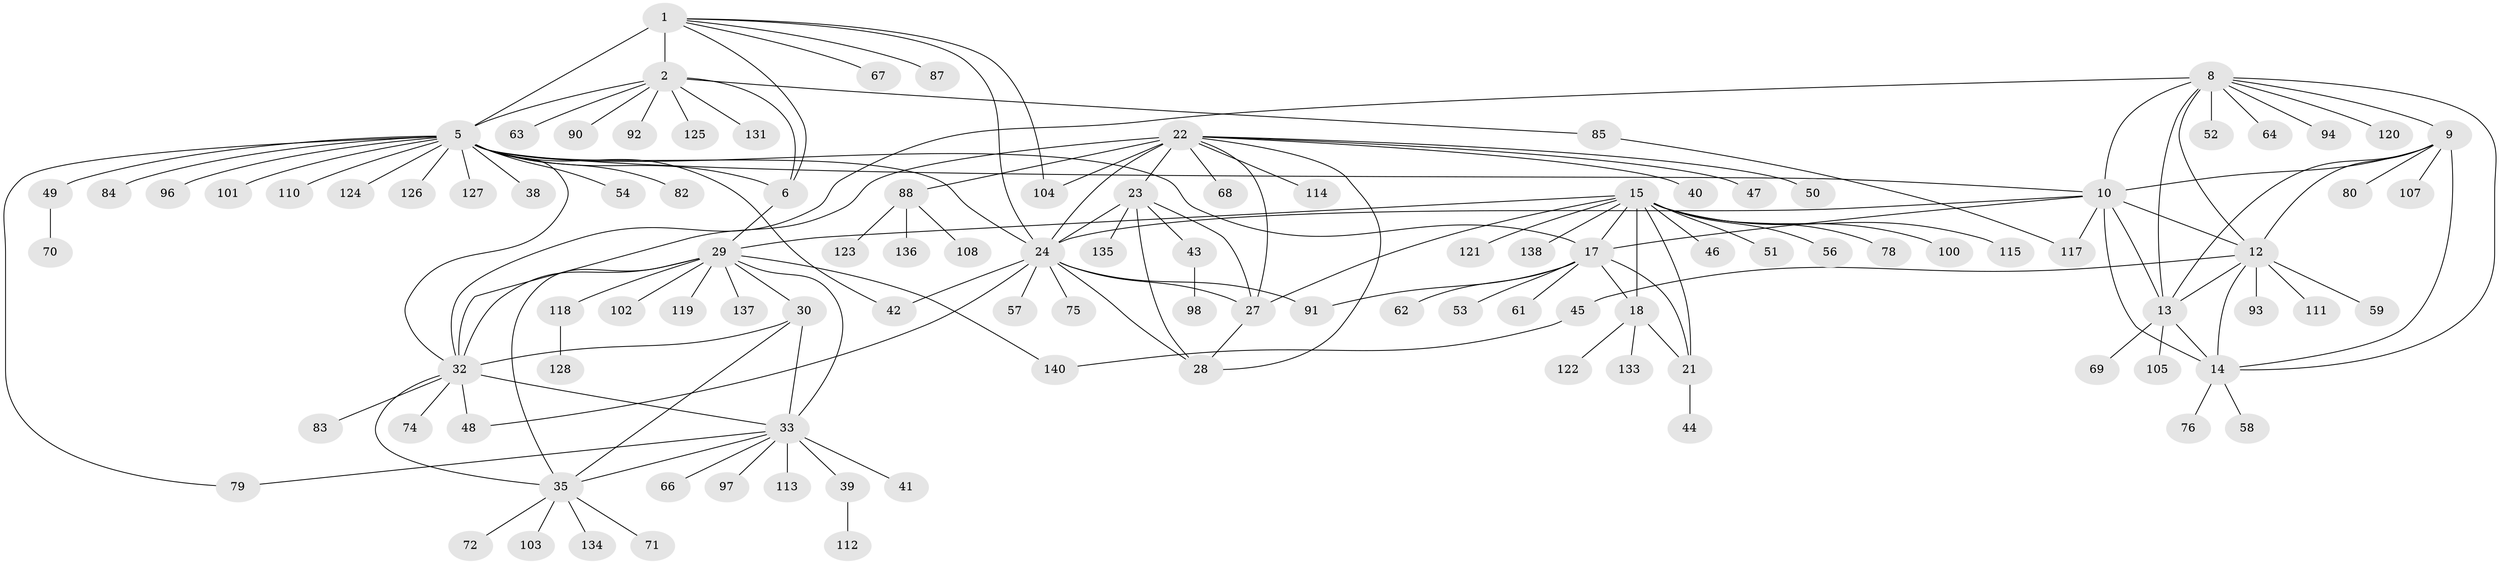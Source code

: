 // original degree distribution, {6: 0.014285714285714285, 8: 0.05, 10: 0.02857142857142857, 15: 0.007142857142857143, 14: 0.014285714285714285, 12: 0.02142857142857143, 11: 0.03571428571428571, 9: 0.02142857142857143, 7: 0.05714285714285714, 2: 0.16428571428571428, 1: 0.5714285714285714, 3: 0.007142857142857143, 4: 0.007142857142857143}
// Generated by graph-tools (version 1.1) at 2025/11/02/27/25 16:11:30]
// undirected, 110 vertices, 152 edges
graph export_dot {
graph [start="1"]
  node [color=gray90,style=filled];
  1 [super="+4"];
  2 [super="+3"];
  5 [super="+7"];
  6 [super="+37"];
  8 [super="+116"];
  9 [super="+73"];
  10 [super="+11"];
  12 [super="+109"];
  13 [super="+86"];
  14 [super="+139"];
  15 [super="+16"];
  17 [super="+19"];
  18 [super="+20"];
  21;
  22 [super="+26"];
  23 [super="+25"];
  24 [super="+36"];
  27;
  28 [super="+95"];
  29 [super="+31"];
  30;
  32 [super="+77"];
  33 [super="+34"];
  35 [super="+130"];
  38;
  39;
  40;
  41 [super="+106"];
  42;
  43 [super="+55"];
  44;
  45;
  46;
  47;
  48;
  49;
  50;
  51;
  52;
  53 [super="+60"];
  54;
  56;
  57 [super="+81"];
  58;
  59;
  61;
  62;
  63;
  64 [super="+65"];
  66;
  67;
  68;
  69;
  70;
  71;
  72;
  74;
  75;
  76;
  78;
  79;
  80 [super="+99"];
  82;
  83;
  84;
  85 [super="+129"];
  87;
  88 [super="+89"];
  90;
  91;
  92;
  93;
  94;
  96;
  97;
  98;
  100;
  101;
  102;
  103;
  104;
  105;
  107;
  108;
  110;
  111;
  112;
  113;
  114;
  115;
  117;
  118;
  119;
  120;
  121;
  122;
  123;
  124;
  125;
  126;
  127;
  128 [super="+132"];
  131;
  133;
  134;
  135;
  136;
  137;
  138;
  140;
  1 -- 2 [weight=4];
  1 -- 5 [weight=4];
  1 -- 6 [weight=2];
  1 -- 67;
  1 -- 104;
  1 -- 87;
  1 -- 24;
  2 -- 5 [weight=4];
  2 -- 6 [weight=2];
  2 -- 63;
  2 -- 90;
  2 -- 131;
  2 -- 85;
  2 -- 92;
  2 -- 125;
  5 -- 6 [weight=2];
  5 -- 54;
  5 -- 79;
  5 -- 84;
  5 -- 101;
  5 -- 110;
  5 -- 124;
  5 -- 127;
  5 -- 96;
  5 -- 38;
  5 -- 42;
  5 -- 10;
  5 -- 49;
  5 -- 82;
  5 -- 126;
  5 -- 17;
  5 -- 24;
  5 -- 32;
  6 -- 29;
  8 -- 9;
  8 -- 10 [weight=2];
  8 -- 12;
  8 -- 13;
  8 -- 14;
  8 -- 32;
  8 -- 52;
  8 -- 64;
  8 -- 94;
  8 -- 120;
  9 -- 10 [weight=2];
  9 -- 12;
  9 -- 13;
  9 -- 14;
  9 -- 80;
  9 -- 107;
  10 -- 12 [weight=2];
  10 -- 13 [weight=2];
  10 -- 14 [weight=2];
  10 -- 117;
  10 -- 24;
  10 -- 17;
  12 -- 13;
  12 -- 14;
  12 -- 45;
  12 -- 59;
  12 -- 93;
  12 -- 111;
  13 -- 14;
  13 -- 69;
  13 -- 105;
  14 -- 58;
  14 -- 76;
  15 -- 17 [weight=4];
  15 -- 18 [weight=4];
  15 -- 21 [weight=2];
  15 -- 46;
  15 -- 51;
  15 -- 56;
  15 -- 100;
  15 -- 121;
  15 -- 138;
  15 -- 78;
  15 -- 115;
  15 -- 27;
  15 -- 29;
  17 -- 18 [weight=4];
  17 -- 21 [weight=2];
  17 -- 61;
  17 -- 62;
  17 -- 53;
  17 -- 91;
  18 -- 21 [weight=2];
  18 -- 133;
  18 -- 122;
  21 -- 44;
  22 -- 23 [weight=4];
  22 -- 24 [weight=2];
  22 -- 27 [weight=2];
  22 -- 28 [weight=2];
  22 -- 32;
  22 -- 68;
  22 -- 88;
  22 -- 104;
  22 -- 114;
  22 -- 40;
  22 -- 47;
  22 -- 50;
  23 -- 24 [weight=2];
  23 -- 27 [weight=2];
  23 -- 28 [weight=2];
  23 -- 135;
  23 -- 43;
  24 -- 27;
  24 -- 28;
  24 -- 42;
  24 -- 48;
  24 -- 57;
  24 -- 75;
  24 -- 91;
  27 -- 28;
  29 -- 30 [weight=2];
  29 -- 32 [weight=2];
  29 -- 33 [weight=4];
  29 -- 35 [weight=2];
  29 -- 137;
  29 -- 102;
  29 -- 140;
  29 -- 118;
  29 -- 119;
  30 -- 32;
  30 -- 33 [weight=2];
  30 -- 35;
  32 -- 33 [weight=2];
  32 -- 35;
  32 -- 48;
  32 -- 74;
  32 -- 83;
  33 -- 35 [weight=2];
  33 -- 41;
  33 -- 66;
  33 -- 97;
  33 -- 113;
  33 -- 39;
  33 -- 79;
  35 -- 71;
  35 -- 72;
  35 -- 103;
  35 -- 134;
  39 -- 112;
  43 -- 98;
  45 -- 140;
  49 -- 70;
  85 -- 117;
  88 -- 123;
  88 -- 108;
  88 -- 136;
  118 -- 128;
}
